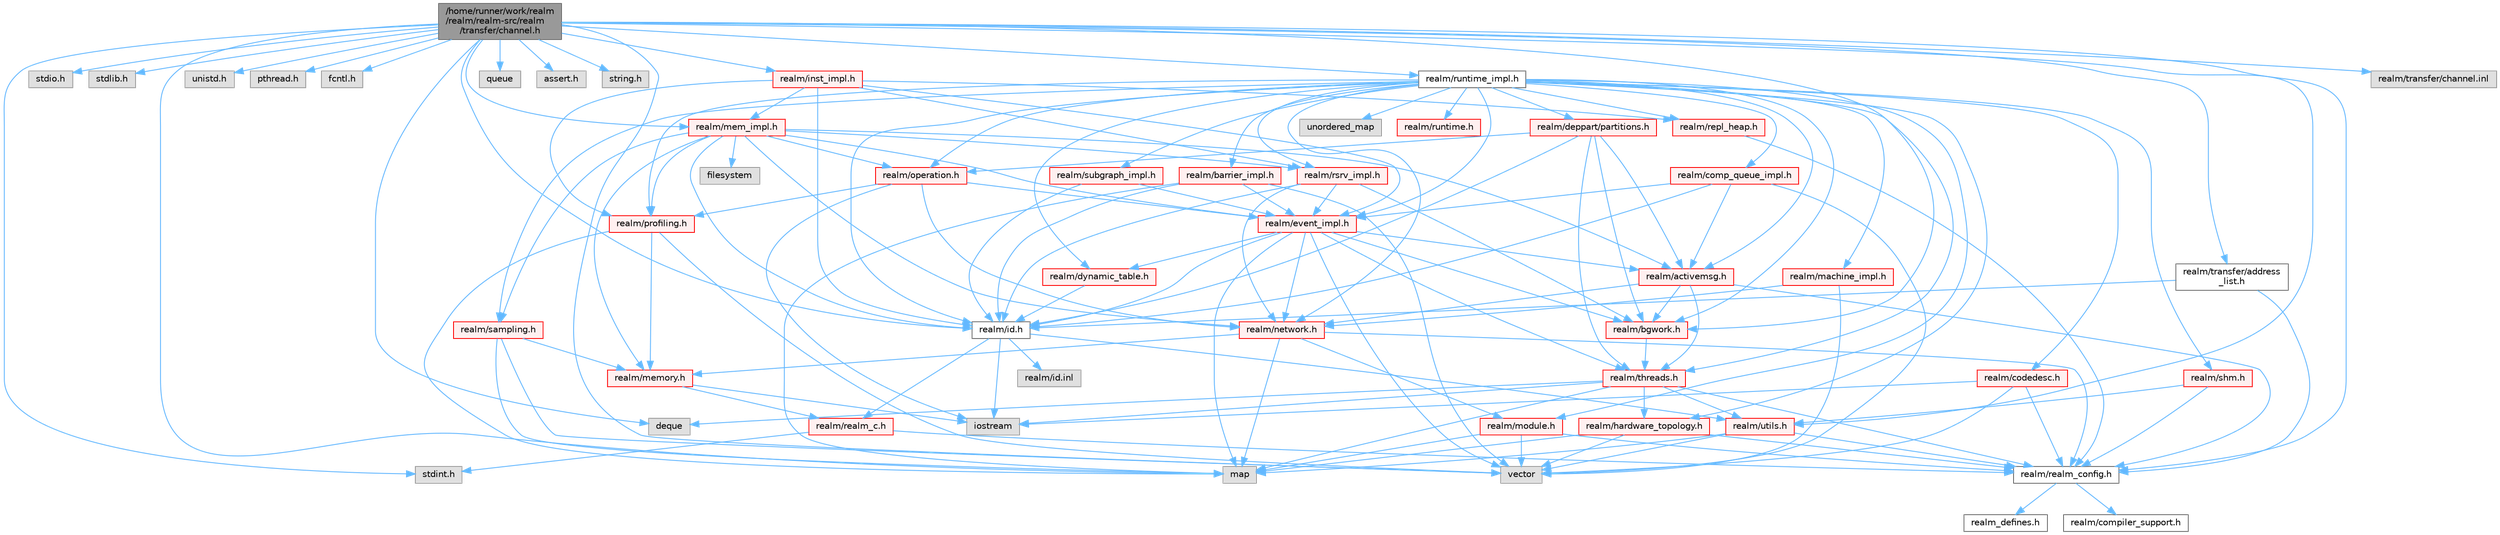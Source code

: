 digraph "/home/runner/work/realm/realm/realm-src/realm/transfer/channel.h"
{
 // LATEX_PDF_SIZE
  bgcolor="transparent";
  edge [fontname=Helvetica,fontsize=10,labelfontname=Helvetica,labelfontsize=10];
  node [fontname=Helvetica,fontsize=10,shape=box,height=0.2,width=0.4];
  Node1 [id="Node000001",label="/home/runner/work/realm\l/realm/realm-src/realm\l/transfer/channel.h",height=0.2,width=0.4,color="gray40", fillcolor="grey60", style="filled", fontcolor="black",tooltip=" "];
  Node1 -> Node2 [id="edge1_Node000001_Node000002",color="steelblue1",style="solid",tooltip=" "];
  Node2 [id="Node000002",label="realm/realm_config.h",height=0.2,width=0.4,color="grey40", fillcolor="white", style="filled",URL="$realm__config_8h.html",tooltip=" "];
  Node2 -> Node3 [id="edge2_Node000002_Node000003",color="steelblue1",style="solid",tooltip=" "];
  Node3 [id="Node000003",label="realm_defines.h",height=0.2,width=0.4,color="grey40", fillcolor="white", style="filled",URL="$realm__defines_8h.html",tooltip=" "];
  Node2 -> Node4 [id="edge3_Node000002_Node000004",color="steelblue1",style="solid",tooltip=" "];
  Node4 [id="Node000004",label="realm/compiler_support.h",height=0.2,width=0.4,color="grey40", fillcolor="white", style="filled",URL="$compiler__support_8h.html",tooltip=" "];
  Node1 -> Node5 [id="edge4_Node000001_Node000005",color="steelblue1",style="solid",tooltip=" "];
  Node5 [id="Node000005",label="stdio.h",height=0.2,width=0.4,color="grey60", fillcolor="#E0E0E0", style="filled",tooltip=" "];
  Node1 -> Node6 [id="edge5_Node000001_Node000006",color="steelblue1",style="solid",tooltip=" "];
  Node6 [id="Node000006",label="stdlib.h",height=0.2,width=0.4,color="grey60", fillcolor="#E0E0E0", style="filled",tooltip=" "];
  Node1 -> Node7 [id="edge6_Node000001_Node000007",color="steelblue1",style="solid",tooltip=" "];
  Node7 [id="Node000007",label="stdint.h",height=0.2,width=0.4,color="grey60", fillcolor="#E0E0E0", style="filled",tooltip=" "];
  Node1 -> Node8 [id="edge7_Node000001_Node000008",color="steelblue1",style="solid",tooltip=" "];
  Node8 [id="Node000008",label="unistd.h",height=0.2,width=0.4,color="grey60", fillcolor="#E0E0E0", style="filled",tooltip=" "];
  Node1 -> Node9 [id="edge8_Node000001_Node000009",color="steelblue1",style="solid",tooltip=" "];
  Node9 [id="Node000009",label="pthread.h",height=0.2,width=0.4,color="grey60", fillcolor="#E0E0E0", style="filled",tooltip=" "];
  Node1 -> Node10 [id="edge9_Node000001_Node000010",color="steelblue1",style="solid",tooltip=" "];
  Node10 [id="Node000010",label="fcntl.h",height=0.2,width=0.4,color="grey60", fillcolor="#E0E0E0", style="filled",tooltip=" "];
  Node1 -> Node11 [id="edge10_Node000001_Node000011",color="steelblue1",style="solid",tooltip=" "];
  Node11 [id="Node000011",label="map",height=0.2,width=0.4,color="grey60", fillcolor="#E0E0E0", style="filled",tooltip=" "];
  Node1 -> Node12 [id="edge11_Node000001_Node000012",color="steelblue1",style="solid",tooltip=" "];
  Node12 [id="Node000012",label="vector",height=0.2,width=0.4,color="grey60", fillcolor="#E0E0E0", style="filled",tooltip=" "];
  Node1 -> Node13 [id="edge12_Node000001_Node000013",color="steelblue1",style="solid",tooltip=" "];
  Node13 [id="Node000013",label="deque",height=0.2,width=0.4,color="grey60", fillcolor="#E0E0E0", style="filled",tooltip=" "];
  Node1 -> Node14 [id="edge13_Node000001_Node000014",color="steelblue1",style="solid",tooltip=" "];
  Node14 [id="Node000014",label="queue",height=0.2,width=0.4,color="grey60", fillcolor="#E0E0E0", style="filled",tooltip=" "];
  Node1 -> Node15 [id="edge14_Node000001_Node000015",color="steelblue1",style="solid",tooltip=" "];
  Node15 [id="Node000015",label="assert.h",height=0.2,width=0.4,color="grey60", fillcolor="#E0E0E0", style="filled",tooltip=" "];
  Node1 -> Node16 [id="edge15_Node000001_Node000016",color="steelblue1",style="solid",tooltip=" "];
  Node16 [id="Node000016",label="string.h",height=0.2,width=0.4,color="grey60", fillcolor="#E0E0E0", style="filled",tooltip=" "];
  Node1 -> Node17 [id="edge16_Node000001_Node000017",color="steelblue1",style="solid",tooltip=" "];
  Node17 [id="Node000017",label="realm/id.h",height=0.2,width=0.4,color="grey40", fillcolor="white", style="filled",URL="$id_8h.html",tooltip=" "];
  Node17 -> Node18 [id="edge17_Node000017_Node000018",color="steelblue1",style="solid",tooltip=" "];
  Node18 [id="Node000018",label="realm/realm_c.h",height=0.2,width=0.4,color="red", fillcolor="#FFF0F0", style="filled",URL="$realm__c_8h.html",tooltip=" "];
  Node18 -> Node2 [id="edge18_Node000018_Node000002",color="steelblue1",style="solid",tooltip=" "];
  Node18 -> Node7 [id="edge19_Node000018_Node000007",color="steelblue1",style="solid",tooltip=" "];
  Node17 -> Node20 [id="edge20_Node000017_Node000020",color="steelblue1",style="solid",tooltip=" "];
  Node20 [id="Node000020",label="realm/utils.h",height=0.2,width=0.4,color="red", fillcolor="#FFF0F0", style="filled",URL="$utils_8h.html",tooltip=" "];
  Node20 -> Node2 [id="edge21_Node000020_Node000002",color="steelblue1",style="solid",tooltip=" "];
  Node20 -> Node12 [id="edge22_Node000020_Node000012",color="steelblue1",style="solid",tooltip=" "];
  Node20 -> Node11 [id="edge23_Node000020_Node000011",color="steelblue1",style="solid",tooltip=" "];
  Node17 -> Node27 [id="edge24_Node000017_Node000027",color="steelblue1",style="solid",tooltip=" "];
  Node27 [id="Node000027",label="iostream",height=0.2,width=0.4,color="grey60", fillcolor="#E0E0E0", style="filled",tooltip=" "];
  Node17 -> Node28 [id="edge25_Node000017_Node000028",color="steelblue1",style="solid",tooltip=" "];
  Node28 [id="Node000028",label="realm/id.inl",height=0.2,width=0.4,color="grey60", fillcolor="#E0E0E0", style="filled",tooltip=" "];
  Node1 -> Node29 [id="edge26_Node000001_Node000029",color="steelblue1",style="solid",tooltip=" "];
  Node29 [id="Node000029",label="realm/runtime_impl.h",height=0.2,width=0.4,color="grey40", fillcolor="white", style="filled",URL="$runtime__impl_8h.html",tooltip=" "];
  Node29 -> Node30 [id="edge27_Node000029_Node000030",color="steelblue1",style="solid",tooltip=" "];
  Node30 [id="Node000030",label="realm/runtime.h",height=0.2,width=0.4,color="red", fillcolor="#FFF0F0", style="filled",URL="$runtime_8h.html",tooltip=" "];
  Node29 -> Node17 [id="edge28_Node000029_Node000017",color="steelblue1",style="solid",tooltip=" "];
  Node29 -> Node52 [id="edge29_Node000029_Node000052",color="steelblue1",style="solid",tooltip=" "];
  Node52 [id="Node000052",label="realm/network.h",height=0.2,width=0.4,color="red", fillcolor="#FFF0F0", style="filled",URL="$network_8h.html",tooltip=" "];
  Node52 -> Node2 [id="edge30_Node000052_Node000002",color="steelblue1",style="solid",tooltip=" "];
  Node52 -> Node53 [id="edge31_Node000052_Node000053",color="steelblue1",style="solid",tooltip=" "];
  Node53 [id="Node000053",label="realm/module.h",height=0.2,width=0.4,color="red", fillcolor="#FFF0F0", style="filled",URL="$module_8h.html",tooltip=" "];
  Node53 -> Node2 [id="edge32_Node000053_Node000002",color="steelblue1",style="solid",tooltip=" "];
  Node53 -> Node12 [id="edge33_Node000053_Node000012",color="steelblue1",style="solid",tooltip=" "];
  Node53 -> Node11 [id="edge34_Node000053_Node000011",color="steelblue1",style="solid",tooltip=" "];
  Node52 -> Node33 [id="edge35_Node000052_Node000033",color="steelblue1",style="solid",tooltip=" "];
  Node33 [id="Node000033",label="realm/memory.h",height=0.2,width=0.4,color="red", fillcolor="#FFF0F0", style="filled",URL="$memory_8h.html",tooltip=" "];
  Node33 -> Node18 [id="edge36_Node000033_Node000018",color="steelblue1",style="solid",tooltip=" "];
  Node33 -> Node27 [id="edge37_Node000033_Node000027",color="steelblue1",style="solid",tooltip=" "];
  Node52 -> Node11 [id="edge38_Node000052_Node000011",color="steelblue1",style="solid",tooltip=" "];
  Node29 -> Node63 [id="edge39_Node000029_Node000063",color="steelblue1",style="solid",tooltip=" "];
  Node63 [id="Node000063",label="realm/operation.h",height=0.2,width=0.4,color="red", fillcolor="#FFF0F0", style="filled",URL="$operation_8h.html",tooltip=" "];
  Node63 -> Node64 [id="edge40_Node000063_Node000064",color="steelblue1",style="solid",tooltip=" "];
  Node64 [id="Node000064",label="realm/profiling.h",height=0.2,width=0.4,color="red", fillcolor="#FFF0F0", style="filled",URL="$profiling_8h.html",tooltip=" "];
  Node64 -> Node12 [id="edge41_Node000064_Node000012",color="steelblue1",style="solid",tooltip=" "];
  Node64 -> Node11 [id="edge42_Node000064_Node000011",color="steelblue1",style="solid",tooltip=" "];
  Node64 -> Node33 [id="edge43_Node000064_Node000033",color="steelblue1",style="solid",tooltip=" "];
  Node63 -> Node72 [id="edge44_Node000063_Node000072",color="steelblue1",style="solid",tooltip=" "];
  Node72 [id="Node000072",label="realm/event_impl.h",height=0.2,width=0.4,color="red", fillcolor="#FFF0F0", style="filled",URL="$event__impl_8h.html",tooltip=" "];
  Node72 -> Node17 [id="edge45_Node000072_Node000017",color="steelblue1",style="solid",tooltip=" "];
  Node72 -> Node52 [id="edge46_Node000072_Node000052",color="steelblue1",style="solid",tooltip=" "];
  Node72 -> Node73 [id="edge47_Node000072_Node000073",color="steelblue1",style="solid",tooltip=" "];
  Node73 [id="Node000073",label="realm/activemsg.h",height=0.2,width=0.4,color="red", fillcolor="#FFF0F0", style="filled",URL="$activemsg_8h.html",tooltip=" "];
  Node73 -> Node2 [id="edge48_Node000073_Node000002",color="steelblue1",style="solid",tooltip=" "];
  Node73 -> Node52 [id="edge49_Node000073_Node000052",color="steelblue1",style="solid",tooltip=" "];
  Node73 -> Node76 [id="edge50_Node000073_Node000076",color="steelblue1",style="solid",tooltip=" "];
  Node76 [id="Node000076",label="realm/threads.h",height=0.2,width=0.4,color="red", fillcolor="#FFF0F0", style="filled",URL="$threads_8h.html",tooltip=" "];
  Node76 -> Node2 [id="edge51_Node000076_Node000002",color="steelblue1",style="solid",tooltip=" "];
  Node76 -> Node20 [id="edge52_Node000076_Node000020",color="steelblue1",style="solid",tooltip=" "];
  Node76 -> Node77 [id="edge53_Node000076_Node000077",color="steelblue1",style="solid",tooltip=" "];
  Node77 [id="Node000077",label="realm/hardware_topology.h",height=0.2,width=0.4,color="red", fillcolor="#FFF0F0", style="filled",URL="$hardware__topology_8h.html",tooltip=" "];
  Node77 -> Node2 [id="edge54_Node000077_Node000002",color="steelblue1",style="solid",tooltip=" "];
  Node77 -> Node11 [id="edge55_Node000077_Node000011",color="steelblue1",style="solid",tooltip=" "];
  Node77 -> Node12 [id="edge56_Node000077_Node000012",color="steelblue1",style="solid",tooltip=" "];
  Node76 -> Node11 [id="edge57_Node000076_Node000011",color="steelblue1",style="solid",tooltip=" "];
  Node76 -> Node13 [id="edge58_Node000076_Node000013",color="steelblue1",style="solid",tooltip=" "];
  Node76 -> Node27 [id="edge59_Node000076_Node000027",color="steelblue1",style="solid",tooltip=" "];
  Node73 -> Node80 [id="edge60_Node000073_Node000080",color="steelblue1",style="solid",tooltip=" "];
  Node80 [id="Node000080",label="realm/bgwork.h",height=0.2,width=0.4,color="red", fillcolor="#FFF0F0", style="filled",URL="$bgwork_8h.html",tooltip=" "];
  Node80 -> Node76 [id="edge61_Node000080_Node000076",color="steelblue1",style="solid",tooltip=" "];
  Node72 -> Node76 [id="edge62_Node000072_Node000076",color="steelblue1",style="solid",tooltip=" "];
  Node72 -> Node80 [id="edge63_Node000072_Node000080",color="steelblue1",style="solid",tooltip=" "];
  Node72 -> Node93 [id="edge64_Node000072_Node000093",color="steelblue1",style="solid",tooltip=" "];
  Node93 [id="Node000093",label="realm/dynamic_table.h",height=0.2,width=0.4,color="red", fillcolor="#FFF0F0", style="filled",URL="$dynamic__table_8h.html",tooltip=" "];
  Node93 -> Node17 [id="edge65_Node000093_Node000017",color="steelblue1",style="solid",tooltip=" "];
  Node72 -> Node12 [id="edge66_Node000072_Node000012",color="steelblue1",style="solid",tooltip=" "];
  Node72 -> Node11 [id="edge67_Node000072_Node000011",color="steelblue1",style="solid",tooltip=" "];
  Node63 -> Node52 [id="edge68_Node000063_Node000052",color="steelblue1",style="solid",tooltip=" "];
  Node63 -> Node27 [id="edge69_Node000063_Node000027",color="steelblue1",style="solid",tooltip=" "];
  Node29 -> Node64 [id="edge70_Node000029_Node000064",color="steelblue1",style="solid",tooltip=" "];
  Node29 -> Node93 [id="edge71_Node000029_Node000093",color="steelblue1",style="solid",tooltip=" "];
  Node29 -> Node97 [id="edge72_Node000029_Node000097",color="steelblue1",style="solid",tooltip=" "];
  Node97 [id="Node000097",label="realm/codedesc.h",height=0.2,width=0.4,color="red", fillcolor="#FFF0F0", style="filled",URL="$codedesc_8h.html",tooltip=" "];
  Node97 -> Node2 [id="edge73_Node000097_Node000002",color="steelblue1",style="solid",tooltip=" "];
  Node97 -> Node12 [id="edge74_Node000097_Node000012",color="steelblue1",style="solid",tooltip=" "];
  Node97 -> Node27 [id="edge75_Node000097_Node000027",color="steelblue1",style="solid",tooltip=" "];
  Node29 -> Node99 [id="edge76_Node000029_Node000099",color="steelblue1",style="solid",tooltip=" "];
  Node99 [id="Node000099",label="realm/deppart/partitions.h",height=0.2,width=0.4,color="red", fillcolor="#FFF0F0", style="filled",URL="$partitions_8h.html",tooltip=" "];
  Node99 -> Node73 [id="edge77_Node000099_Node000073",color="steelblue1",style="solid",tooltip=" "];
  Node99 -> Node17 [id="edge78_Node000099_Node000017",color="steelblue1",style="solid",tooltip=" "];
  Node99 -> Node63 [id="edge79_Node000099_Node000063",color="steelblue1",style="solid",tooltip=" "];
  Node99 -> Node76 [id="edge80_Node000099_Node000076",color="steelblue1",style="solid",tooltip=" "];
  Node99 -> Node80 [id="edge81_Node000099_Node000080",color="steelblue1",style="solid",tooltip=" "];
  Node29 -> Node118 [id="edge82_Node000029_Node000118",color="steelblue1",style="solid",tooltip=" "];
  Node118 [id="Node000118",label="realm/comp_queue_impl.h",height=0.2,width=0.4,color="red", fillcolor="#FFF0F0", style="filled",URL="$comp__queue__impl_8h.html",tooltip=" "];
  Node118 -> Node17 [id="edge83_Node000118_Node000017",color="steelblue1",style="solid",tooltip=" "];
  Node118 -> Node73 [id="edge84_Node000118_Node000073",color="steelblue1",style="solid",tooltip=" "];
  Node118 -> Node72 [id="edge85_Node000118_Node000072",color="steelblue1",style="solid",tooltip=" "];
  Node118 -> Node12 [id="edge86_Node000118_Node000012",color="steelblue1",style="solid",tooltip=" "];
  Node29 -> Node72 [id="edge87_Node000029_Node000072",color="steelblue1",style="solid",tooltip=" "];
  Node29 -> Node119 [id="edge88_Node000029_Node000119",color="steelblue1",style="solid",tooltip=" "];
  Node119 [id="Node000119",label="realm/barrier_impl.h",height=0.2,width=0.4,color="red", fillcolor="#FFF0F0", style="filled",URL="$barrier__impl_8h.html",tooltip=" "];
  Node119 -> Node72 [id="edge89_Node000119_Node000072",color="steelblue1",style="solid",tooltip=" "];
  Node119 -> Node17 [id="edge90_Node000119_Node000017",color="steelblue1",style="solid",tooltip=" "];
  Node119 -> Node12 [id="edge91_Node000119_Node000012",color="steelblue1",style="solid",tooltip=" "];
  Node119 -> Node11 [id="edge92_Node000119_Node000011",color="steelblue1",style="solid",tooltip=" "];
  Node29 -> Node121 [id="edge93_Node000029_Node000121",color="steelblue1",style="solid",tooltip=" "];
  Node121 [id="Node000121",label="realm/rsrv_impl.h",height=0.2,width=0.4,color="red", fillcolor="#FFF0F0", style="filled",URL="$rsrv__impl_8h.html",tooltip=" "];
  Node121 -> Node17 [id="edge94_Node000121_Node000017",color="steelblue1",style="solid",tooltip=" "];
  Node121 -> Node52 [id="edge95_Node000121_Node000052",color="steelblue1",style="solid",tooltip=" "];
  Node121 -> Node80 [id="edge96_Node000121_Node000080",color="steelblue1",style="solid",tooltip=" "];
  Node121 -> Node72 [id="edge97_Node000121_Node000072",color="steelblue1",style="solid",tooltip=" "];
  Node29 -> Node124 [id="edge98_Node000029_Node000124",color="steelblue1",style="solid",tooltip=" "];
  Node124 [id="Node000124",label="realm/subgraph_impl.h",height=0.2,width=0.4,color="red", fillcolor="#FFF0F0", style="filled",URL="$subgraph__impl_8h.html",tooltip=" "];
  Node124 -> Node17 [id="edge99_Node000124_Node000017",color="steelblue1",style="solid",tooltip=" "];
  Node124 -> Node72 [id="edge100_Node000124_Node000072",color="steelblue1",style="solid",tooltip=" "];
  Node29 -> Node127 [id="edge101_Node000029_Node000127",color="steelblue1",style="solid",tooltip=" "];
  Node127 [id="Node000127",label="realm/machine_impl.h",height=0.2,width=0.4,color="red", fillcolor="#FFF0F0", style="filled",URL="$machine__impl_8h.html",tooltip=" "];
  Node127 -> Node52 [id="edge102_Node000127_Node000052",color="steelblue1",style="solid",tooltip=" "];
  Node127 -> Node12 [id="edge103_Node000127_Node000012",color="steelblue1",style="solid",tooltip=" "];
  Node29 -> Node76 [id="edge104_Node000029_Node000076",color="steelblue1",style="solid",tooltip=" "];
  Node29 -> Node107 [id="edge105_Node000029_Node000107",color="steelblue1",style="solid",tooltip=" "];
  Node107 [id="Node000107",label="realm/sampling.h",height=0.2,width=0.4,color="red", fillcolor="#FFF0F0", style="filled",URL="$sampling_8h.html",tooltip=" "];
  Node107 -> Node12 [id="edge106_Node000107_Node000012",color="steelblue1",style="solid",tooltip=" "];
  Node107 -> Node11 [id="edge107_Node000107_Node000011",color="steelblue1",style="solid",tooltip=" "];
  Node107 -> Node33 [id="edge108_Node000107_Node000033",color="steelblue1",style="solid",tooltip=" "];
  Node29 -> Node53 [id="edge109_Node000029_Node000053",color="steelblue1",style="solid",tooltip=" "];
  Node29 -> Node80 [id="edge110_Node000029_Node000080",color="steelblue1",style="solid",tooltip=" "];
  Node29 -> Node73 [id="edge111_Node000029_Node000073",color="steelblue1",style="solid",tooltip=" "];
  Node29 -> Node130 [id="edge112_Node000029_Node000130",color="steelblue1",style="solid",tooltip=" "];
  Node130 [id="Node000130",label="realm/repl_heap.h",height=0.2,width=0.4,color="red", fillcolor="#FFF0F0", style="filled",URL="$repl__heap_8h.html",tooltip=" "];
  Node130 -> Node2 [id="edge113_Node000130_Node000002",color="steelblue1",style="solid",tooltip=" "];
  Node29 -> Node131 [id="edge114_Node000029_Node000131",color="steelblue1",style="solid",tooltip=" "];
  Node131 [id="Node000131",label="realm/shm.h",height=0.2,width=0.4,color="red", fillcolor="#FFF0F0", style="filled",URL="$shm_8h.html",tooltip=" "];
  Node131 -> Node2 [id="edge115_Node000131_Node000002",color="steelblue1",style="solid",tooltip=" "];
  Node131 -> Node20 [id="edge116_Node000131_Node000020",color="steelblue1",style="solid",tooltip=" "];
  Node29 -> Node77 [id="edge117_Node000029_Node000077",color="steelblue1",style="solid",tooltip=" "];
  Node29 -> Node50 [id="edge118_Node000029_Node000050",color="steelblue1",style="solid",tooltip=" "];
  Node50 [id="Node000050",label="unordered_map",height=0.2,width=0.4,color="grey60", fillcolor="#E0E0E0", style="filled",tooltip=" "];
  Node1 -> Node132 [id="edge119_Node000001_Node000132",color="steelblue1",style="solid",tooltip=" "];
  Node132 [id="Node000132",label="realm/mem_impl.h",height=0.2,width=0.4,color="red", fillcolor="#FFF0F0", style="filled",URL="$mem__impl_8h.html",tooltip=" "];
  Node132 -> Node33 [id="edge120_Node000132_Node000033",color="steelblue1",style="solid",tooltip=" "];
  Node132 -> Node17 [id="edge121_Node000132_Node000017",color="steelblue1",style="solid",tooltip=" "];
  Node132 -> Node52 [id="edge122_Node000132_Node000052",color="steelblue1",style="solid",tooltip=" "];
  Node132 -> Node73 [id="edge123_Node000132_Node000073",color="steelblue1",style="solid",tooltip=" "];
  Node132 -> Node63 [id="edge124_Node000132_Node000063",color="steelblue1",style="solid",tooltip=" "];
  Node132 -> Node64 [id="edge125_Node000132_Node000064",color="steelblue1",style="solid",tooltip=" "];
  Node132 -> Node107 [id="edge126_Node000132_Node000107",color="steelblue1",style="solid",tooltip=" "];
  Node132 -> Node72 [id="edge127_Node000132_Node000072",color="steelblue1",style="solid",tooltip=" "];
  Node132 -> Node121 [id="edge128_Node000132_Node000121",color="steelblue1",style="solid",tooltip=" "];
  Node132 -> Node133 [id="edge129_Node000132_Node000133",color="steelblue1",style="solid",tooltip=" "];
  Node133 [id="Node000133",label="filesystem",height=0.2,width=0.4,color="grey60", fillcolor="#E0E0E0", style="filled",tooltip=" "];
  Node1 -> Node135 [id="edge130_Node000001_Node000135",color="steelblue1",style="solid",tooltip=" "];
  Node135 [id="Node000135",label="realm/inst_impl.h",height=0.2,width=0.4,color="red", fillcolor="#FFF0F0", style="filled",URL="$inst__impl_8h.html",tooltip=" "];
  Node135 -> Node17 [id="edge131_Node000135_Node000017",color="steelblue1",style="solid",tooltip=" "];
  Node135 -> Node121 [id="edge132_Node000135_Node000121",color="steelblue1",style="solid",tooltip=" "];
  Node135 -> Node72 [id="edge133_Node000135_Node000072",color="steelblue1",style="solid",tooltip=" "];
  Node135 -> Node64 [id="edge134_Node000135_Node000064",color="steelblue1",style="solid",tooltip=" "];
  Node135 -> Node132 [id="edge135_Node000135_Node000132",color="steelblue1",style="solid",tooltip=" "];
  Node135 -> Node130 [id="edge136_Node000135_Node000130",color="steelblue1",style="solid",tooltip=" "];
  Node1 -> Node80 [id="edge137_Node000001_Node000080",color="steelblue1",style="solid",tooltip=" "];
  Node1 -> Node20 [id="edge138_Node000001_Node000020",color="steelblue1",style="solid",tooltip=" "];
  Node1 -> Node139 [id="edge139_Node000001_Node000139",color="steelblue1",style="solid",tooltip=" "];
  Node139 [id="Node000139",label="realm/transfer/address\l_list.h",height=0.2,width=0.4,color="grey40", fillcolor="white", style="filled",URL="$address__list_8h.html",tooltip=" "];
  Node139 -> Node2 [id="edge140_Node000139_Node000002",color="steelblue1",style="solid",tooltip=" "];
  Node139 -> Node17 [id="edge141_Node000139_Node000017",color="steelblue1",style="solid",tooltip=" "];
  Node1 -> Node140 [id="edge142_Node000001_Node000140",color="steelblue1",style="solid",tooltip=" "];
  Node140 [id="Node000140",label="realm/transfer/channel.inl",height=0.2,width=0.4,color="grey60", fillcolor="#E0E0E0", style="filled",tooltip=" "];
}
